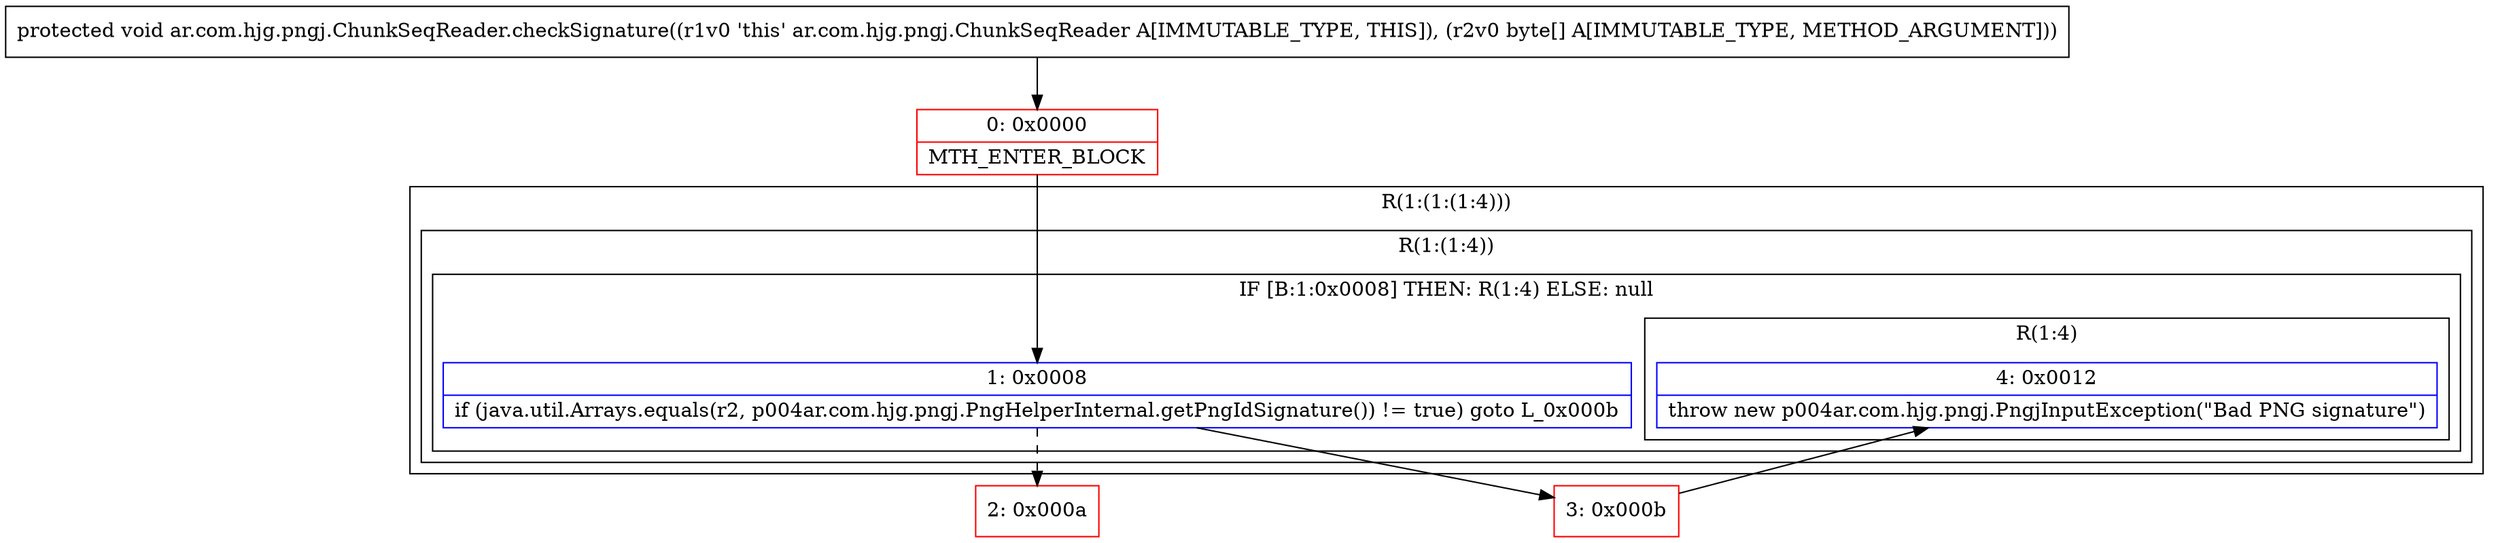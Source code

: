 digraph "CFG forar.com.hjg.pngj.ChunkSeqReader.checkSignature([B)V" {
subgraph cluster_Region_1750289318 {
label = "R(1:(1:(1:4)))";
node [shape=record,color=blue];
subgraph cluster_Region_1671792382 {
label = "R(1:(1:4))";
node [shape=record,color=blue];
subgraph cluster_IfRegion_718984788 {
label = "IF [B:1:0x0008] THEN: R(1:4) ELSE: null";
node [shape=record,color=blue];
Node_1 [shape=record,label="{1\:\ 0x0008|if (java.util.Arrays.equals(r2, p004ar.com.hjg.pngj.PngHelperInternal.getPngIdSignature()) != true) goto L_0x000b\l}"];
subgraph cluster_Region_1543826005 {
label = "R(1:4)";
node [shape=record,color=blue];
Node_4 [shape=record,label="{4\:\ 0x0012|throw new p004ar.com.hjg.pngj.PngjInputException(\"Bad PNG signature\")\l}"];
}
}
}
}
Node_0 [shape=record,color=red,label="{0\:\ 0x0000|MTH_ENTER_BLOCK\l}"];
Node_2 [shape=record,color=red,label="{2\:\ 0x000a}"];
Node_3 [shape=record,color=red,label="{3\:\ 0x000b}"];
MethodNode[shape=record,label="{protected void ar.com.hjg.pngj.ChunkSeqReader.checkSignature((r1v0 'this' ar.com.hjg.pngj.ChunkSeqReader A[IMMUTABLE_TYPE, THIS]), (r2v0 byte[] A[IMMUTABLE_TYPE, METHOD_ARGUMENT])) }"];
MethodNode -> Node_0;
Node_1 -> Node_2[style=dashed];
Node_1 -> Node_3;
Node_0 -> Node_1;
Node_3 -> Node_4;
}

